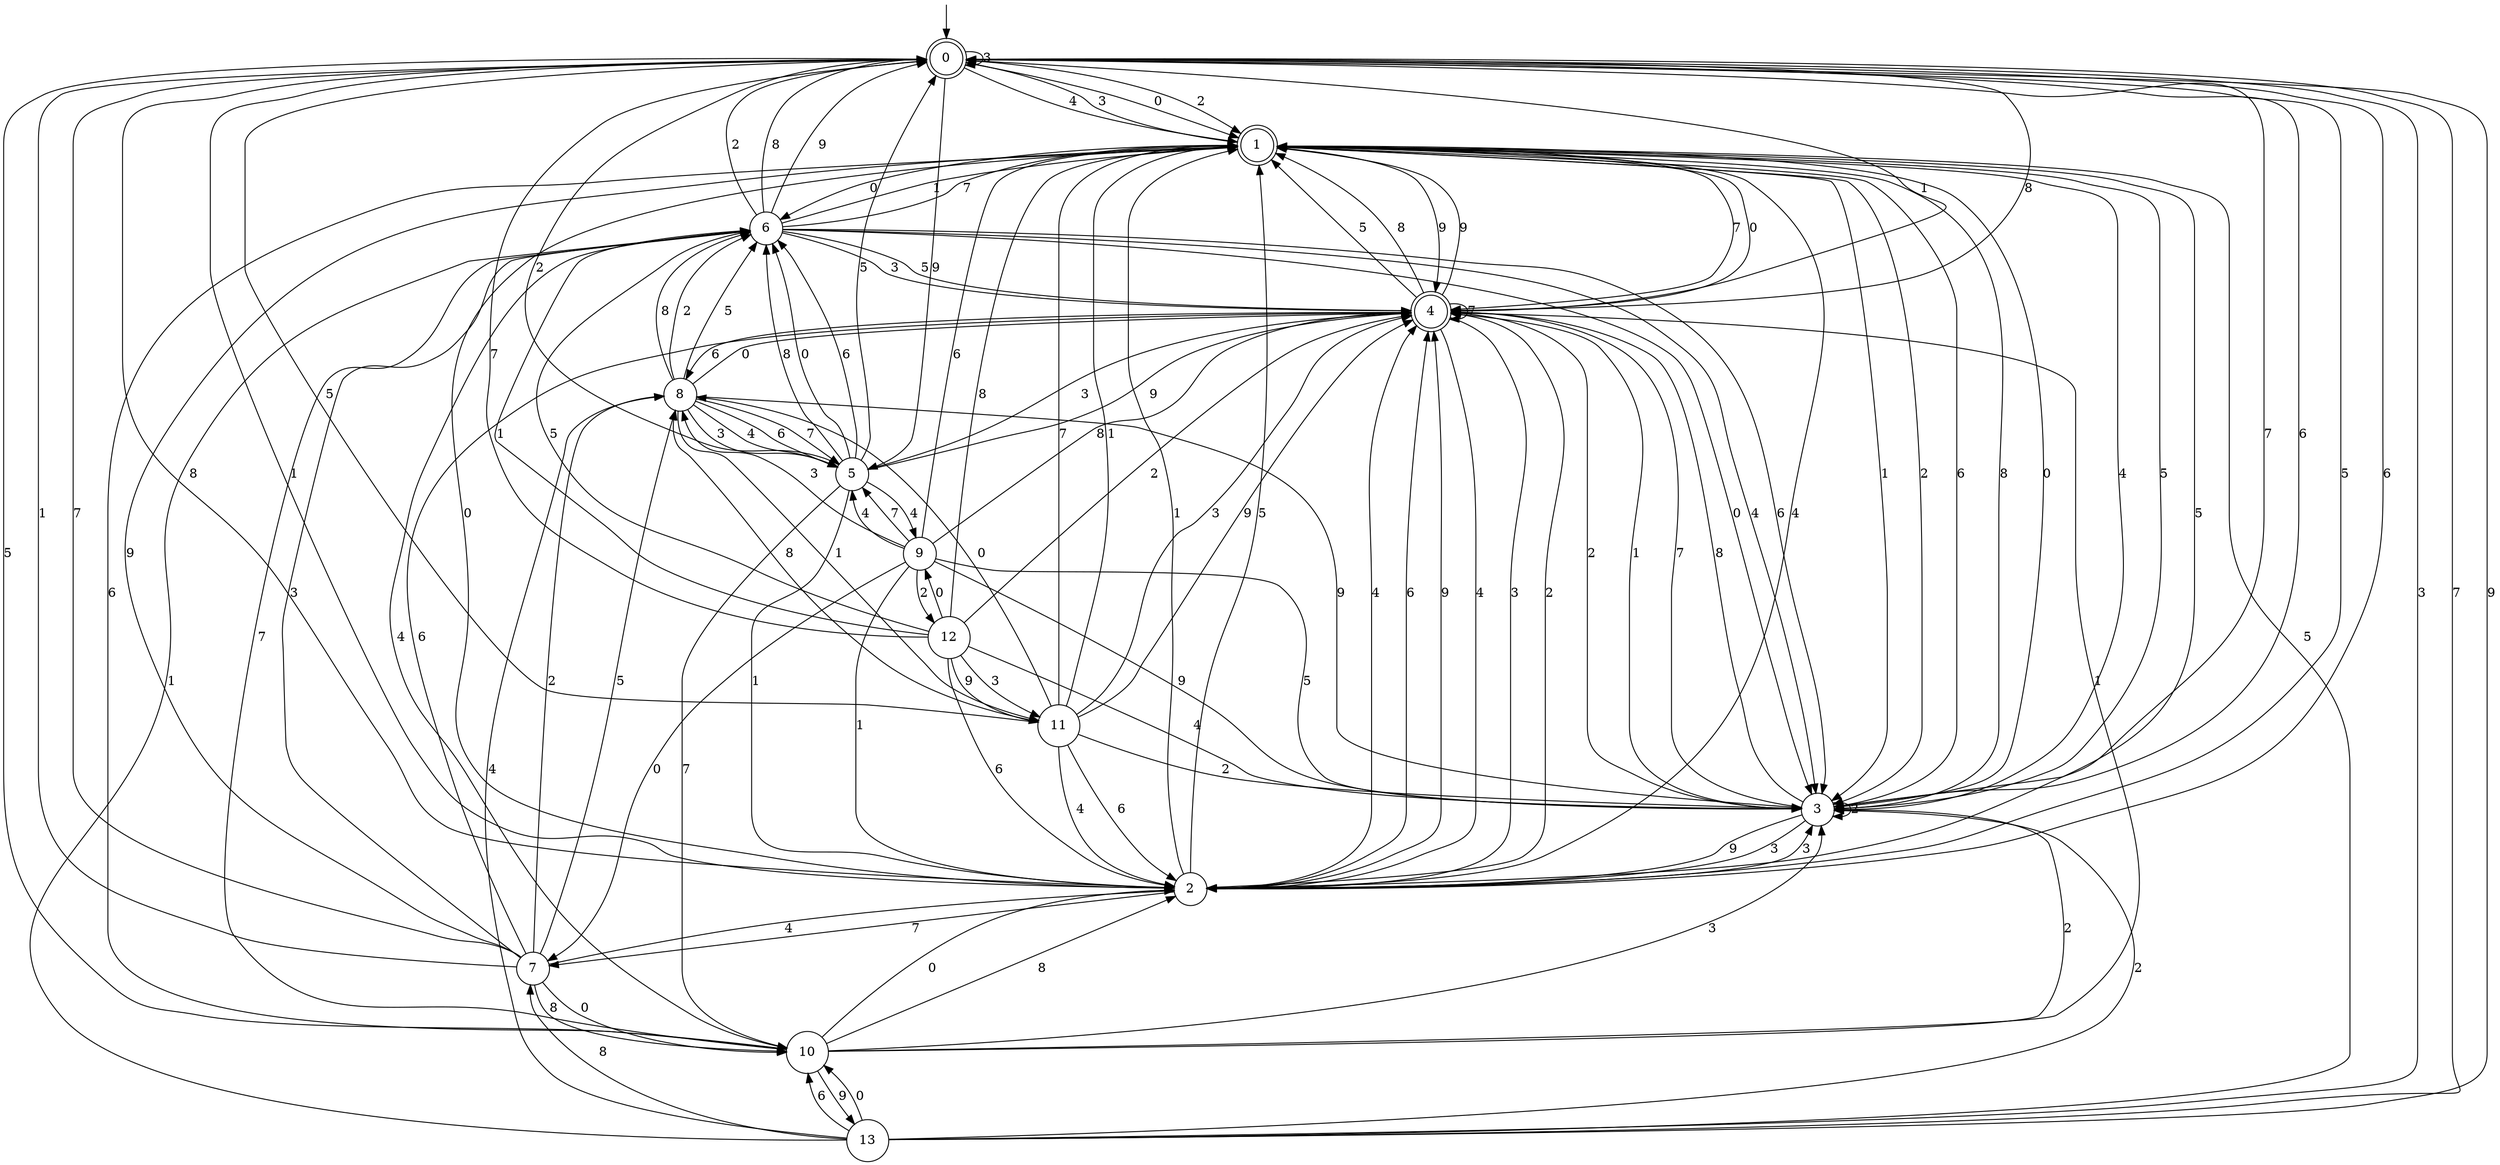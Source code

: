 digraph g {

	s0 [shape="doublecircle" label="0"];
	s1 [shape="doublecircle" label="1"];
	s2 [shape="circle" label="2"];
	s3 [shape="circle" label="3"];
	s4 [shape="doublecircle" label="4"];
	s5 [shape="circle" label="5"];
	s6 [shape="circle" label="6"];
	s7 [shape="circle" label="7"];
	s8 [shape="circle" label="8"];
	s9 [shape="circle" label="9"];
	s10 [shape="circle" label="10"];
	s11 [shape="circle" label="11"];
	s12 [shape="circle" label="12"];
	s13 [shape="circle" label="13"];
	s0 -> s1 [label="0"];
	s0 -> s2 [label="1"];
	s0 -> s1 [label="2"];
	s0 -> s0 [label="3"];
	s0 -> s1 [label="4"];
	s0 -> s2 [label="5"];
	s0 -> s2 [label="6"];
	s0 -> s3 [label="7"];
	s0 -> s4 [label="8"];
	s0 -> s5 [label="9"];
	s1 -> s6 [label="0"];
	s1 -> s3 [label="1"];
	s1 -> s3 [label="2"];
	s1 -> s0 [label="3"];
	s1 -> s2 [label="4"];
	s1 -> s2 [label="5"];
	s1 -> s3 [label="6"];
	s1 -> s4 [label="7"];
	s1 -> s3 [label="8"];
	s1 -> s4 [label="9"];
	s2 -> s1 [label="0"];
	s2 -> s1 [label="1"];
	s2 -> s4 [label="2"];
	s2 -> s3 [label="3"];
	s2 -> s4 [label="4"];
	s2 -> s1 [label="5"];
	s2 -> s4 [label="6"];
	s2 -> s7 [label="7"];
	s2 -> s0 [label="8"];
	s2 -> s4 [label="9"];
	s3 -> s1 [label="0"];
	s3 -> s4 [label="1"];
	s3 -> s3 [label="2"];
	s3 -> s2 [label="3"];
	s3 -> s1 [label="4"];
	s3 -> s1 [label="5"];
	s3 -> s0 [label="6"];
	s3 -> s4 [label="7"];
	s3 -> s4 [label="8"];
	s3 -> s2 [label="9"];
	s4 -> s1 [label="0"];
	s4 -> s0 [label="1"];
	s4 -> s3 [label="2"];
	s4 -> s2 [label="3"];
	s4 -> s2 [label="4"];
	s4 -> s1 [label="5"];
	s4 -> s8 [label="6"];
	s4 -> s4 [label="7"];
	s4 -> s1 [label="8"];
	s4 -> s1 [label="9"];
	s5 -> s6 [label="0"];
	s5 -> s2 [label="1"];
	s5 -> s0 [label="2"];
	s5 -> s4 [label="3"];
	s5 -> s9 [label="4"];
	s5 -> s0 [label="5"];
	s5 -> s6 [label="6"];
	s5 -> s10 [label="7"];
	s5 -> s6 [label="8"];
	s5 -> s4 [label="9"];
	s6 -> s3 [label="0"];
	s6 -> s1 [label="1"];
	s6 -> s0 [label="2"];
	s6 -> s4 [label="3"];
	s6 -> s3 [label="4"];
	s6 -> s4 [label="5"];
	s6 -> s3 [label="6"];
	s6 -> s1 [label="7"];
	s6 -> s0 [label="8"];
	s6 -> s0 [label="9"];
	s7 -> s10 [label="0"];
	s7 -> s0 [label="1"];
	s7 -> s8 [label="2"];
	s7 -> s6 [label="3"];
	s7 -> s2 [label="4"];
	s7 -> s8 [label="5"];
	s7 -> s4 [label="6"];
	s7 -> s0 [label="7"];
	s7 -> s10 [label="8"];
	s7 -> s1 [label="9"];
	s8 -> s4 [label="0"];
	s8 -> s11 [label="1"];
	s8 -> s6 [label="2"];
	s8 -> s5 [label="3"];
	s8 -> s5 [label="4"];
	s8 -> s6 [label="5"];
	s8 -> s5 [label="6"];
	s8 -> s5 [label="7"];
	s8 -> s6 [label="8"];
	s8 -> s3 [label="9"];
	s9 -> s7 [label="0"];
	s9 -> s2 [label="1"];
	s9 -> s12 [label="2"];
	s9 -> s8 [label="3"];
	s9 -> s5 [label="4"];
	s9 -> s3 [label="5"];
	s9 -> s1 [label="6"];
	s9 -> s5 [label="7"];
	s9 -> s4 [label="8"];
	s9 -> s3 [label="9"];
	s10 -> s2 [label="0"];
	s10 -> s4 [label="1"];
	s10 -> s3 [label="2"];
	s10 -> s3 [label="3"];
	s10 -> s6 [label="4"];
	s10 -> s0 [label="5"];
	s10 -> s1 [label="6"];
	s10 -> s6 [label="7"];
	s10 -> s2 [label="8"];
	s10 -> s13 [label="9"];
	s11 -> s8 [label="0"];
	s11 -> s1 [label="1"];
	s11 -> s3 [label="2"];
	s11 -> s4 [label="3"];
	s11 -> s2 [label="4"];
	s11 -> s0 [label="5"];
	s11 -> s2 [label="6"];
	s11 -> s1 [label="7"];
	s11 -> s8 [label="8"];
	s11 -> s4 [label="9"];
	s12 -> s9 [label="0"];
	s12 -> s6 [label="1"];
	s12 -> s4 [label="2"];
	s12 -> s11 [label="3"];
	s12 -> s3 [label="4"];
	s12 -> s6 [label="5"];
	s12 -> s2 [label="6"];
	s12 -> s0 [label="7"];
	s12 -> s1 [label="8"];
	s12 -> s11 [label="9"];
	s13 -> s10 [label="0"];
	s13 -> s6 [label="1"];
	s13 -> s3 [label="2"];
	s13 -> s0 [label="3"];
	s13 -> s8 [label="4"];
	s13 -> s1 [label="5"];
	s13 -> s10 [label="6"];
	s13 -> s0 [label="7"];
	s13 -> s7 [label="8"];
	s13 -> s0 [label="9"];

__start0 [label="" shape="none" width="0" height="0"];
__start0 -> s0;

}
